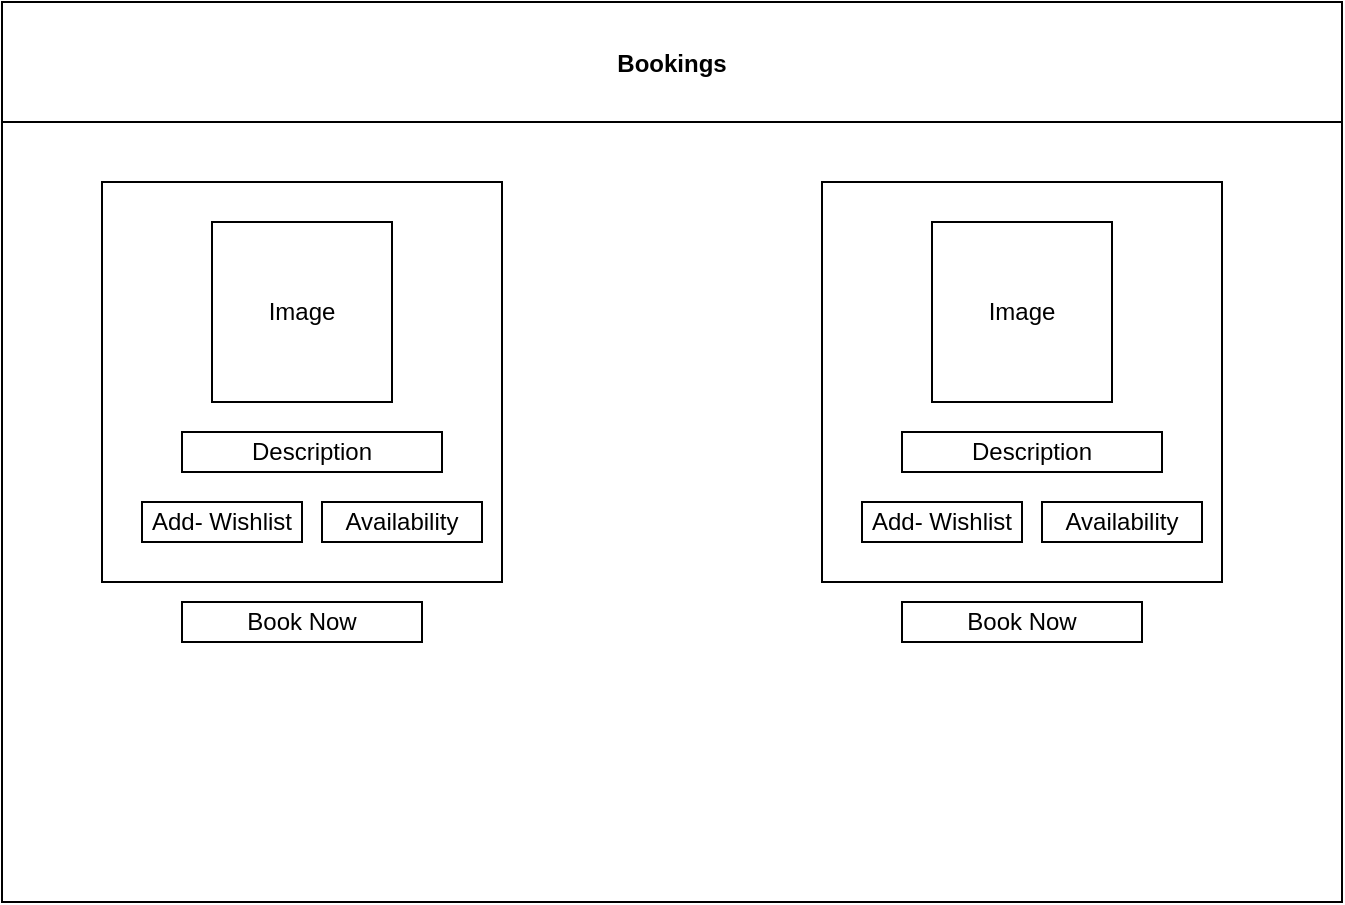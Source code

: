 <mxfile>
    <diagram id="E-zpiBqpWLHH-f4_goDn" name="Page-1">
        <mxGraphModel dx="1548" dy="714" grid="1" gridSize="10" guides="1" tooltips="1" connect="1" arrows="1" fold="1" page="1" pageScale="1" pageWidth="850" pageHeight="1100" math="0" shadow="0">
            <root>
                <mxCell id="0"/>
                <mxCell id="1" parent="0"/>
                <mxCell id="2" value="Bookings" style="swimlane;startSize=60;horizontal=1;" vertex="1" parent="1">
                    <mxGeometry x="50" y="60" width="670" height="450" as="geometry"/>
                </mxCell>
                <mxCell id="3" value="" style="whiteSpace=wrap;html=1;aspect=fixed;" vertex="1" parent="2">
                    <mxGeometry x="50" y="90" width="200" height="200" as="geometry"/>
                </mxCell>
                <mxCell id="4" value="Image" style="whiteSpace=wrap;html=1;aspect=fixed;" vertex="1" parent="2">
                    <mxGeometry x="105" y="110" width="90" height="90" as="geometry"/>
                </mxCell>
                <mxCell id="6" value="Description" style="rounded=0;whiteSpace=wrap;html=1;" vertex="1" parent="2">
                    <mxGeometry x="90" y="215" width="130" height="20" as="geometry"/>
                </mxCell>
                <mxCell id="7" value="Add- Wishlist" style="rounded=0;whiteSpace=wrap;html=1;" vertex="1" parent="2">
                    <mxGeometry x="70" y="250" width="80" height="20" as="geometry"/>
                </mxCell>
                <mxCell id="8" value="Availability" style="rounded=0;whiteSpace=wrap;html=1;" vertex="1" parent="2">
                    <mxGeometry x="160" y="250" width="80" height="20" as="geometry"/>
                </mxCell>
                <mxCell id="10" value="Book Now" style="rounded=0;whiteSpace=wrap;html=1;" vertex="1" parent="2">
                    <mxGeometry x="90" y="300" width="120" height="20" as="geometry"/>
                </mxCell>
                <mxCell id="11" value="" style="whiteSpace=wrap;html=1;aspect=fixed;" vertex="1" parent="2">
                    <mxGeometry x="410" y="90" width="200" height="200" as="geometry"/>
                </mxCell>
                <mxCell id="12" value="Image" style="whiteSpace=wrap;html=1;aspect=fixed;" vertex="1" parent="2">
                    <mxGeometry x="465" y="110" width="90" height="90" as="geometry"/>
                </mxCell>
                <mxCell id="13" value="Description" style="rounded=0;whiteSpace=wrap;html=1;" vertex="1" parent="2">
                    <mxGeometry x="450" y="215" width="130" height="20" as="geometry"/>
                </mxCell>
                <mxCell id="14" value="Add- Wishlist" style="rounded=0;whiteSpace=wrap;html=1;" vertex="1" parent="2">
                    <mxGeometry x="430" y="250" width="80" height="20" as="geometry"/>
                </mxCell>
                <mxCell id="15" value="Availability" style="rounded=0;whiteSpace=wrap;html=1;" vertex="1" parent="2">
                    <mxGeometry x="520" y="250" width="80" height="20" as="geometry"/>
                </mxCell>
                <mxCell id="16" value="Book Now" style="rounded=0;whiteSpace=wrap;html=1;" vertex="1" parent="2">
                    <mxGeometry x="450" y="300" width="120" height="20" as="geometry"/>
                </mxCell>
            </root>
        </mxGraphModel>
    </diagram>
</mxfile>
